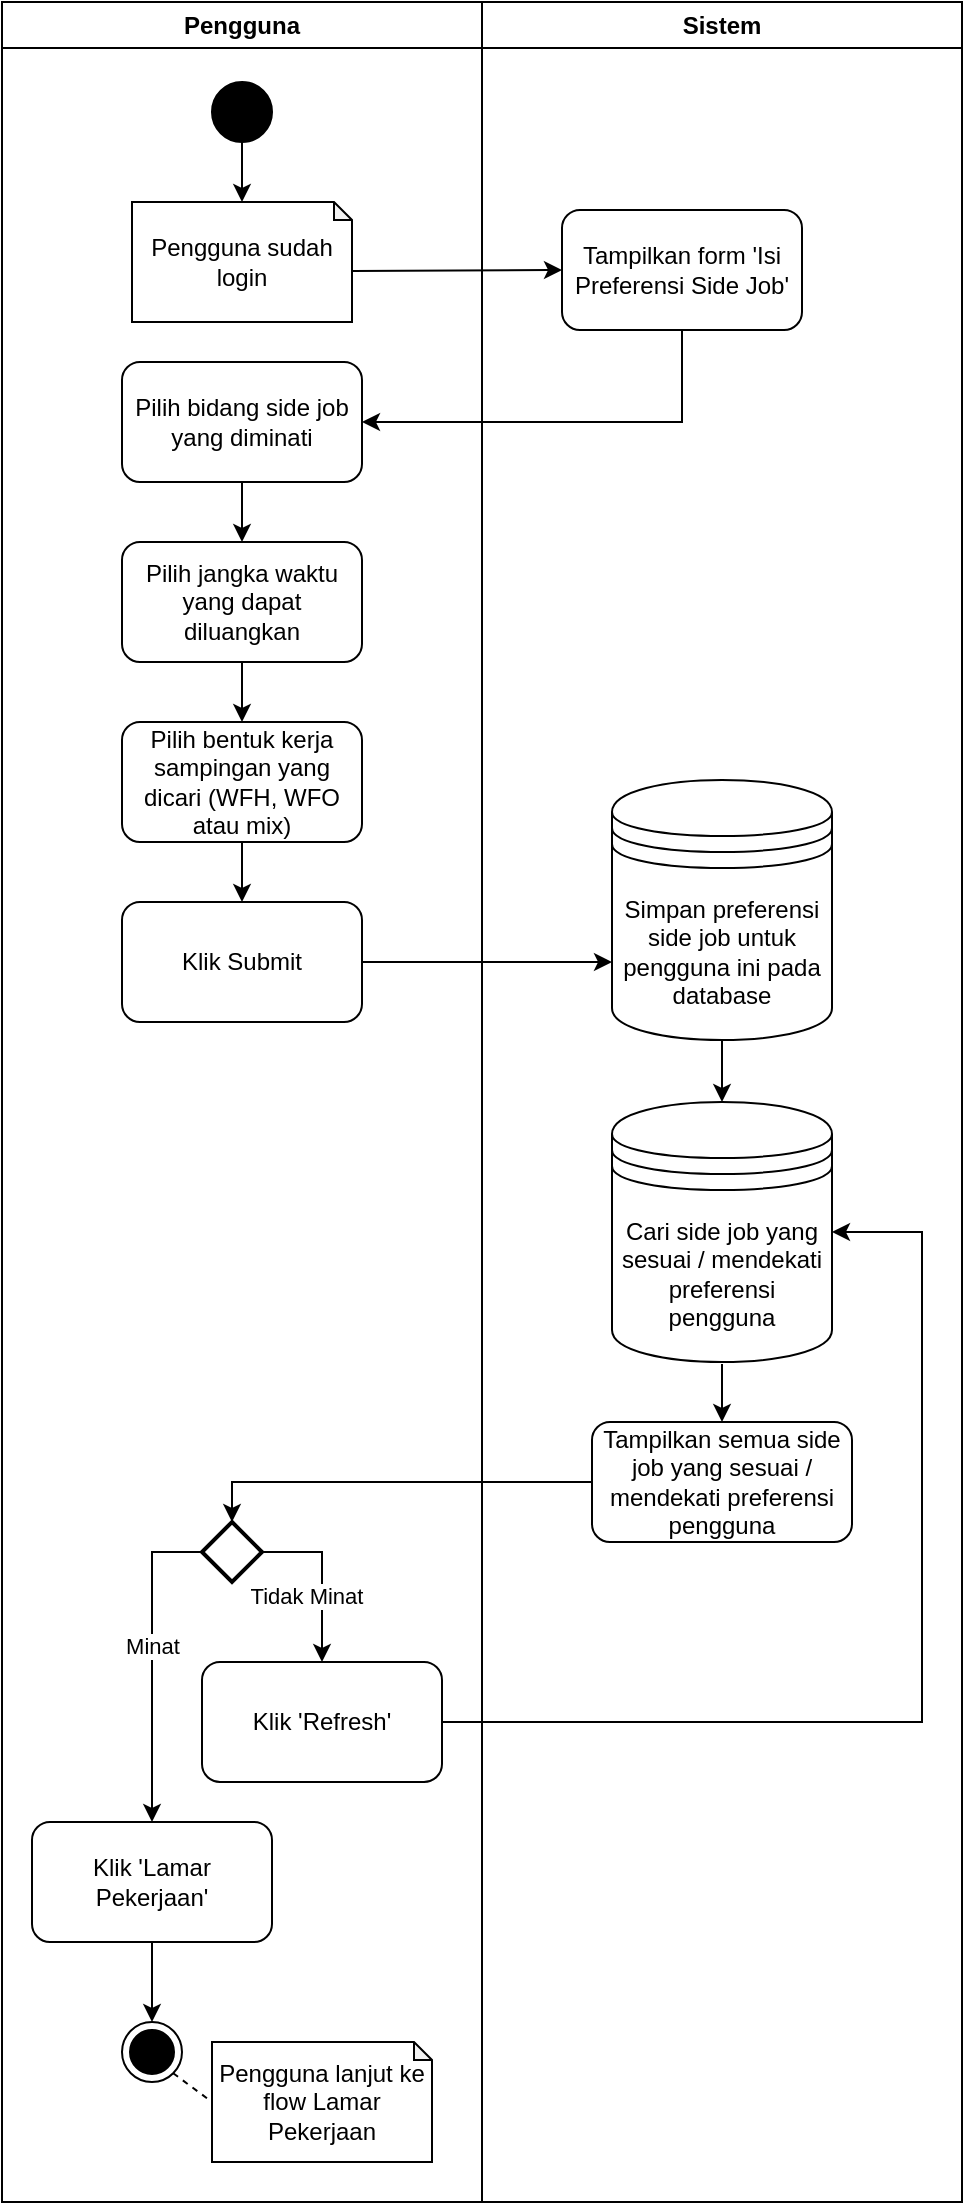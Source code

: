<mxfile version="27.1.1" pages="3">
  <diagram id="C5RBs43oDa-KdzZeNtuy" name="Page-1">
    <mxGraphModel dx="969" dy="479" grid="1" gridSize="10" guides="1" tooltips="1" connect="1" arrows="1" fold="1" page="1" pageScale="1" pageWidth="827" pageHeight="1169" math="0" shadow="0">
      <root>
        <mxCell id="WIyWlLk6GJQsqaUBKTNV-0" />
        <mxCell id="WIyWlLk6GJQsqaUBKTNV-1" parent="WIyWlLk6GJQsqaUBKTNV-0" />
        <mxCell id="gltYfRJmKmL3rBifxeSQ-0" value="Pengguna" style="swimlane;whiteSpace=wrap;html=1;" vertex="1" parent="WIyWlLk6GJQsqaUBKTNV-1">
          <mxGeometry x="40" y="20" width="240" height="1100" as="geometry" />
        </mxCell>
        <mxCell id="gltYfRJmKmL3rBifxeSQ-2" value="Pengguna sudah login" style="shape=note;whiteSpace=wrap;html=1;backgroundOutline=1;darkOpacity=0.05;size=9;" vertex="1" parent="gltYfRJmKmL3rBifxeSQ-0">
          <mxGeometry x="65" y="100" width="110" height="60" as="geometry" />
        </mxCell>
        <mxCell id="gltYfRJmKmL3rBifxeSQ-8" style="edgeStyle=orthogonalEdgeStyle;rounded=0;orthogonalLoop=1;jettySize=auto;html=1;entryX=0.5;entryY=0;entryDx=0;entryDy=0;" edge="1" parent="gltYfRJmKmL3rBifxeSQ-0" source="gltYfRJmKmL3rBifxeSQ-4" target="gltYfRJmKmL3rBifxeSQ-5">
          <mxGeometry relative="1" as="geometry" />
        </mxCell>
        <mxCell id="gltYfRJmKmL3rBifxeSQ-4" value="Pilih bidang side job yang diminati" style="rounded=1;whiteSpace=wrap;html=1;" vertex="1" parent="gltYfRJmKmL3rBifxeSQ-0">
          <mxGeometry x="60" y="180" width="120" height="60" as="geometry" />
        </mxCell>
        <mxCell id="gltYfRJmKmL3rBifxeSQ-10" style="edgeStyle=orthogonalEdgeStyle;rounded=0;orthogonalLoop=1;jettySize=auto;html=1;entryX=0.5;entryY=0;entryDx=0;entryDy=0;" edge="1" parent="gltYfRJmKmL3rBifxeSQ-0" source="gltYfRJmKmL3rBifxeSQ-5" target="gltYfRJmKmL3rBifxeSQ-9">
          <mxGeometry relative="1" as="geometry" />
        </mxCell>
        <mxCell id="gltYfRJmKmL3rBifxeSQ-5" value="Pilih jangka waktu yang dapat diluangkan" style="rounded=1;whiteSpace=wrap;html=1;" vertex="1" parent="gltYfRJmKmL3rBifxeSQ-0">
          <mxGeometry x="60" y="270" width="120" height="60" as="geometry" />
        </mxCell>
        <mxCell id="gltYfRJmKmL3rBifxeSQ-14" style="edgeStyle=orthogonalEdgeStyle;rounded=0;orthogonalLoop=1;jettySize=auto;html=1;entryX=0.5;entryY=0;entryDx=0;entryDy=0;" edge="1" parent="gltYfRJmKmL3rBifxeSQ-0" source="gltYfRJmKmL3rBifxeSQ-9" target="gltYfRJmKmL3rBifxeSQ-13">
          <mxGeometry relative="1" as="geometry" />
        </mxCell>
        <mxCell id="gltYfRJmKmL3rBifxeSQ-9" value="Pilih bentuk kerja sampingan yang dicari (WFH, WFO atau mix)" style="rounded=1;whiteSpace=wrap;html=1;" vertex="1" parent="gltYfRJmKmL3rBifxeSQ-0">
          <mxGeometry x="60" y="360" width="120" height="60" as="geometry" />
        </mxCell>
        <mxCell id="gltYfRJmKmL3rBifxeSQ-13" value="Klik Submit" style="rounded=1;whiteSpace=wrap;html=1;" vertex="1" parent="gltYfRJmKmL3rBifxeSQ-0">
          <mxGeometry x="60" y="450" width="120" height="60" as="geometry" />
        </mxCell>
        <mxCell id="gltYfRJmKmL3rBifxeSQ-21" style="edgeStyle=orthogonalEdgeStyle;rounded=0;orthogonalLoop=1;jettySize=auto;html=1;entryX=0.5;entryY=0;entryDx=0;entryDy=0;exitX=1;exitY=0.5;exitDx=0;exitDy=0;exitPerimeter=0;" edge="1" parent="gltYfRJmKmL3rBifxeSQ-0" source="gltYfRJmKmL3rBifxeSQ-18" target="gltYfRJmKmL3rBifxeSQ-20">
          <mxGeometry relative="1" as="geometry" />
        </mxCell>
        <mxCell id="gltYfRJmKmL3rBifxeSQ-24" value="Tidak Minat" style="edgeLabel;html=1;align=center;verticalAlign=middle;resizable=0;points=[];" vertex="1" connectable="0" parent="gltYfRJmKmL3rBifxeSQ-21">
          <mxGeometry x="-0.41" y="3" relative="1" as="geometry">
            <mxPoint x="-3" y="25" as="offset" />
          </mxGeometry>
        </mxCell>
        <mxCell id="gltYfRJmKmL3rBifxeSQ-18" value="" style="strokeWidth=2;html=1;shape=mxgraph.flowchart.decision;whiteSpace=wrap;" vertex="1" parent="gltYfRJmKmL3rBifxeSQ-0">
          <mxGeometry x="100" y="760" width="30" height="30" as="geometry" />
        </mxCell>
        <mxCell id="gltYfRJmKmL3rBifxeSQ-20" value="Klik &#39;Refresh&#39;" style="rounded=1;whiteSpace=wrap;html=1;" vertex="1" parent="gltYfRJmKmL3rBifxeSQ-0">
          <mxGeometry x="100" y="830" width="120" height="60" as="geometry" />
        </mxCell>
        <mxCell id="gltYfRJmKmL3rBifxeSQ-31" style="edgeStyle=orthogonalEdgeStyle;rounded=0;orthogonalLoop=1;jettySize=auto;html=1;exitX=0.5;exitY=1;exitDx=0;exitDy=0;entryX=0.5;entryY=0;entryDx=0;entryDy=0;" edge="1" parent="gltYfRJmKmL3rBifxeSQ-0" source="gltYfRJmKmL3rBifxeSQ-27" target="gltYfRJmKmL3rBifxeSQ-30">
          <mxGeometry relative="1" as="geometry" />
        </mxCell>
        <mxCell id="gltYfRJmKmL3rBifxeSQ-27" value="Klik &#39;Lamar Pekerjaan&#39;" style="rounded=1;whiteSpace=wrap;html=1;" vertex="1" parent="gltYfRJmKmL3rBifxeSQ-0">
          <mxGeometry x="15" y="910" width="120" height="60" as="geometry" />
        </mxCell>
        <mxCell id="gltYfRJmKmL3rBifxeSQ-25" style="edgeStyle=orthogonalEdgeStyle;rounded=0;orthogonalLoop=1;jettySize=auto;html=1;exitX=0;exitY=0.5;exitDx=0;exitDy=0;exitPerimeter=0;entryX=0.5;entryY=0;entryDx=0;entryDy=0;" edge="1" parent="gltYfRJmKmL3rBifxeSQ-0" source="gltYfRJmKmL3rBifxeSQ-18" target="gltYfRJmKmL3rBifxeSQ-27">
          <mxGeometry relative="1" as="geometry">
            <mxPoint x="40" y="700" as="targetPoint" />
          </mxGeometry>
        </mxCell>
        <mxCell id="gltYfRJmKmL3rBifxeSQ-26" value="Minat" style="edgeLabel;html=1;align=center;verticalAlign=middle;resizable=0;points=[];" vertex="1" connectable="0" parent="gltYfRJmKmL3rBifxeSQ-25">
          <mxGeometry x="-0.286" y="2" relative="1" as="geometry">
            <mxPoint x="-2" y="15" as="offset" />
          </mxGeometry>
        </mxCell>
        <mxCell id="gltYfRJmKmL3rBifxeSQ-30" value="" style="ellipse;html=1;shape=endState;fillColor=strokeColor;" vertex="1" parent="gltYfRJmKmL3rBifxeSQ-0">
          <mxGeometry x="60" y="1010" width="30" height="30" as="geometry" />
        </mxCell>
        <mxCell id="gltYfRJmKmL3rBifxeSQ-35" value="Pengguna lanjut ke flow Lamar Pekerjaan" style="shape=note;whiteSpace=wrap;html=1;backgroundOutline=1;darkOpacity=0.05;size=9;" vertex="1" parent="gltYfRJmKmL3rBifxeSQ-0">
          <mxGeometry x="105" y="1020" width="110" height="60" as="geometry" />
        </mxCell>
        <mxCell id="gltYfRJmKmL3rBifxeSQ-36" style="rounded=0;orthogonalLoop=1;jettySize=auto;html=1;exitX=1;exitY=1;exitDx=0;exitDy=0;entryX=0;entryY=0.5;entryDx=0;entryDy=0;entryPerimeter=0;endArrow=none;startFill=0;dashed=1;" edge="1" parent="gltYfRJmKmL3rBifxeSQ-0" source="gltYfRJmKmL3rBifxeSQ-30" target="gltYfRJmKmL3rBifxeSQ-35">
          <mxGeometry relative="1" as="geometry" />
        </mxCell>
        <mxCell id="gltYfRJmKmL3rBifxeSQ-37" value="" style="ellipse;fillColor=strokeColor;html=1;" vertex="1" parent="gltYfRJmKmL3rBifxeSQ-0">
          <mxGeometry x="105" y="40" width="30" height="30" as="geometry" />
        </mxCell>
        <mxCell id="gltYfRJmKmL3rBifxeSQ-38" style="edgeStyle=orthogonalEdgeStyle;rounded=0;orthogonalLoop=1;jettySize=auto;html=1;entryX=0.5;entryY=0;entryDx=0;entryDy=0;entryPerimeter=0;" edge="1" parent="gltYfRJmKmL3rBifxeSQ-0" source="gltYfRJmKmL3rBifxeSQ-37" target="gltYfRJmKmL3rBifxeSQ-2">
          <mxGeometry relative="1" as="geometry">
            <Array as="points">
              <mxPoint x="120" y="80" />
              <mxPoint x="120" y="80" />
            </Array>
          </mxGeometry>
        </mxCell>
        <mxCell id="gltYfRJmKmL3rBifxeSQ-1" value="Sistem" style="swimlane;whiteSpace=wrap;html=1;" vertex="1" parent="WIyWlLk6GJQsqaUBKTNV-1">
          <mxGeometry x="280" y="20" width="240" height="1100" as="geometry" />
        </mxCell>
        <mxCell id="gltYfRJmKmL3rBifxeSQ-3" value="Tampilkan form &#39;Isi Preferensi Side Job&#39;" style="rounded=1;whiteSpace=wrap;html=1;" vertex="1" parent="gltYfRJmKmL3rBifxeSQ-1">
          <mxGeometry x="40" y="104" width="120" height="60" as="geometry" />
        </mxCell>
        <mxCell id="gltYfRJmKmL3rBifxeSQ-17" style="edgeStyle=orthogonalEdgeStyle;rounded=0;orthogonalLoop=1;jettySize=auto;html=1;exitX=0.5;exitY=1;exitDx=0;exitDy=0;entryX=0.5;entryY=0;entryDx=0;entryDy=0;" edge="1" parent="gltYfRJmKmL3rBifxeSQ-1" target="gltYfRJmKmL3rBifxeSQ-15">
          <mxGeometry relative="1" as="geometry">
            <mxPoint x="120.0" y="681" as="sourcePoint" />
          </mxGeometry>
        </mxCell>
        <mxCell id="gltYfRJmKmL3rBifxeSQ-15" value="Tampilkan semua side job yang sesuai / mendekati preferensi pengguna" style="rounded=1;whiteSpace=wrap;html=1;" vertex="1" parent="gltYfRJmKmL3rBifxeSQ-1">
          <mxGeometry x="55" y="710" width="130" height="60" as="geometry" />
        </mxCell>
        <mxCell id="gltYfRJmKmL3rBifxeSQ-29" value="Cari side job yang sesuai / mendekati preferensi pengguna" style="shape=datastore;whiteSpace=wrap;html=1;" vertex="1" parent="gltYfRJmKmL3rBifxeSQ-1">
          <mxGeometry x="65" y="550" width="110" height="130" as="geometry" />
        </mxCell>
        <mxCell id="gltYfRJmKmL3rBifxeSQ-34" style="edgeStyle=orthogonalEdgeStyle;rounded=0;orthogonalLoop=1;jettySize=auto;html=1;entryX=0.5;entryY=0;entryDx=0;entryDy=0;" edge="1" parent="gltYfRJmKmL3rBifxeSQ-1" source="gltYfRJmKmL3rBifxeSQ-33" target="gltYfRJmKmL3rBifxeSQ-29">
          <mxGeometry relative="1" as="geometry" />
        </mxCell>
        <mxCell id="gltYfRJmKmL3rBifxeSQ-33" value="Simpan preferensi side job untuk pengguna ini pada database" style="shape=datastore;whiteSpace=wrap;html=1;" vertex="1" parent="gltYfRJmKmL3rBifxeSQ-1">
          <mxGeometry x="65" y="389" width="110" height="130" as="geometry" />
        </mxCell>
        <mxCell id="gltYfRJmKmL3rBifxeSQ-6" style="edgeStyle=orthogonalEdgeStyle;rounded=0;orthogonalLoop=1;jettySize=auto;html=1;entryX=0;entryY=0.5;entryDx=0;entryDy=0;exitX=0;exitY=0;exitDx=110;exitDy=34.5;exitPerimeter=0;" edge="1" parent="WIyWlLk6GJQsqaUBKTNV-1" source="gltYfRJmKmL3rBifxeSQ-2" target="gltYfRJmKmL3rBifxeSQ-3">
          <mxGeometry relative="1" as="geometry">
            <Array as="points">
              <mxPoint x="320" y="155" />
            </Array>
          </mxGeometry>
        </mxCell>
        <mxCell id="gltYfRJmKmL3rBifxeSQ-7" style="edgeStyle=orthogonalEdgeStyle;rounded=0;orthogonalLoop=1;jettySize=auto;html=1;exitX=0.5;exitY=1;exitDx=0;exitDy=0;entryX=1;entryY=0.5;entryDx=0;entryDy=0;" edge="1" parent="WIyWlLk6GJQsqaUBKTNV-1" source="gltYfRJmKmL3rBifxeSQ-3" target="gltYfRJmKmL3rBifxeSQ-4">
          <mxGeometry relative="1" as="geometry" />
        </mxCell>
        <mxCell id="gltYfRJmKmL3rBifxeSQ-12" style="edgeStyle=orthogonalEdgeStyle;rounded=0;orthogonalLoop=1;jettySize=auto;html=1;exitX=1;exitY=0.5;exitDx=0;exitDy=0;entryX=0;entryY=0.7;entryDx=0;entryDy=0;" edge="1" parent="WIyWlLk6GJQsqaUBKTNV-1" source="gltYfRJmKmL3rBifxeSQ-13" target="gltYfRJmKmL3rBifxeSQ-33">
          <mxGeometry relative="1" as="geometry">
            <mxPoint x="300" y="500" as="targetPoint" />
          </mxGeometry>
        </mxCell>
        <mxCell id="gltYfRJmKmL3rBifxeSQ-19" style="edgeStyle=orthogonalEdgeStyle;rounded=0;orthogonalLoop=1;jettySize=auto;html=1;exitX=0;exitY=0.5;exitDx=0;exitDy=0;entryX=0.5;entryY=0;entryDx=0;entryDy=0;entryPerimeter=0;" edge="1" parent="WIyWlLk6GJQsqaUBKTNV-1" source="gltYfRJmKmL3rBifxeSQ-15" target="gltYfRJmKmL3rBifxeSQ-18">
          <mxGeometry relative="1" as="geometry" />
        </mxCell>
        <mxCell id="gltYfRJmKmL3rBifxeSQ-28" style="edgeStyle=orthogonalEdgeStyle;rounded=0;orthogonalLoop=1;jettySize=auto;html=1;exitX=1;exitY=0.5;exitDx=0;exitDy=0;entryX=1;entryY=0.5;entryDx=0;entryDy=0;" edge="1" parent="WIyWlLk6GJQsqaUBKTNV-1" source="gltYfRJmKmL3rBifxeSQ-20" target="gltYfRJmKmL3rBifxeSQ-29">
          <mxGeometry relative="1" as="geometry">
            <mxPoint x="465.0" y="500" as="targetPoint" />
            <Array as="points">
              <mxPoint x="500" y="880" />
              <mxPoint x="500" y="635" />
            </Array>
          </mxGeometry>
        </mxCell>
      </root>
    </mxGraphModel>
  </diagram>
  <diagram id="dTpc4IE6bqlORCIorJSy" name="Page-2">
    <mxGraphModel dx="1246" dy="616" grid="1" gridSize="10" guides="1" tooltips="1" connect="1" arrows="1" fold="1" page="1" pageScale="1" pageWidth="827" pageHeight="1169" math="0" shadow="0">
      <root>
        <mxCell id="0" />
        <mxCell id="1" parent="0" />
        <mxCell id="O-WpfdAzm7rux0rUDLRN-1" value="Pengguna" style="swimlane;whiteSpace=wrap;html=1;" vertex="1" parent="1">
          <mxGeometry x="20" y="35" width="240" height="1075" as="geometry" />
        </mxCell>
        <mxCell id="O-WpfdAzm7rux0rUDLRN-21" value="" style="ellipse;fillColor=strokeColor;html=1;" vertex="1" parent="O-WpfdAzm7rux0rUDLRN-1">
          <mxGeometry x="105" y="40" width="30" height="30" as="geometry" />
        </mxCell>
        <mxCell id="O-WpfdAzm7rux0rUDLRN-22" style="edgeStyle=orthogonalEdgeStyle;rounded=0;orthogonalLoop=1;jettySize=auto;html=1;entryX=0.5;entryY=0;entryDx=0;entryDy=0;" edge="1" parent="O-WpfdAzm7rux0rUDLRN-1" source="O-WpfdAzm7rux0rUDLRN-21" target="O-WpfdAzm7rux0rUDLRN-35">
          <mxGeometry relative="1" as="geometry">
            <Array as="points">
              <mxPoint x="120" y="95" />
              <mxPoint x="120" y="95" />
            </Array>
            <mxPoint x="120" y="100" as="targetPoint" />
          </mxGeometry>
        </mxCell>
        <mxCell id="O-WpfdAzm7rux0rUDLRN-35" value="Buka aplikasi" style="rounded=1;whiteSpace=wrap;html=1;" vertex="1" parent="O-WpfdAzm7rux0rUDLRN-1">
          <mxGeometry x="60" y="105" width="120" height="60" as="geometry" />
        </mxCell>
        <mxCell id="O-WpfdAzm7rux0rUDLRN-44" style="edgeStyle=orthogonalEdgeStyle;rounded=0;orthogonalLoop=1;jettySize=auto;html=1;exitX=0.5;exitY=1;exitDx=0;exitDy=0;entryX=0.5;entryY=0;entryDx=0;entryDy=0;" edge="1" parent="O-WpfdAzm7rux0rUDLRN-1" source="O-WpfdAzm7rux0rUDLRN-38" target="O-WpfdAzm7rux0rUDLRN-40">
          <mxGeometry relative="1" as="geometry" />
        </mxCell>
        <mxCell id="O-WpfdAzm7rux0rUDLRN-38" value="Isi Nama" style="rounded=1;whiteSpace=wrap;html=1;" vertex="1" parent="O-WpfdAzm7rux0rUDLRN-1">
          <mxGeometry x="60" y="215" width="120" height="60" as="geometry" />
        </mxCell>
        <mxCell id="O-WpfdAzm7rux0rUDLRN-45" style="edgeStyle=orthogonalEdgeStyle;rounded=0;orthogonalLoop=1;jettySize=auto;html=1;exitX=0.5;exitY=1;exitDx=0;exitDy=0;entryX=0.5;entryY=0;entryDx=0;entryDy=0;" edge="1" parent="O-WpfdAzm7rux0rUDLRN-1" source="O-WpfdAzm7rux0rUDLRN-40" target="O-WpfdAzm7rux0rUDLRN-41">
          <mxGeometry relative="1" as="geometry" />
        </mxCell>
        <mxCell id="O-WpfdAzm7rux0rUDLRN-40" value="Isi Tanggal Lahir" style="rounded=1;whiteSpace=wrap;html=1;" vertex="1" parent="O-WpfdAzm7rux0rUDLRN-1">
          <mxGeometry x="60" y="315" width="120" height="60" as="geometry" />
        </mxCell>
        <mxCell id="O-WpfdAzm7rux0rUDLRN-46" style="edgeStyle=orthogonalEdgeStyle;rounded=0;orthogonalLoop=1;jettySize=auto;html=1;exitX=0.5;exitY=1;exitDx=0;exitDy=0;entryX=0.5;entryY=0;entryDx=0;entryDy=0;" edge="1" parent="O-WpfdAzm7rux0rUDLRN-1" source="O-WpfdAzm7rux0rUDLRN-41" target="O-WpfdAzm7rux0rUDLRN-42">
          <mxGeometry relative="1" as="geometry" />
        </mxCell>
        <mxCell id="O-WpfdAzm7rux0rUDLRN-41" value="Pilih Jenis Kelamin" style="rounded=1;whiteSpace=wrap;html=1;" vertex="1" parent="O-WpfdAzm7rux0rUDLRN-1">
          <mxGeometry x="60" y="415" width="120" height="60" as="geometry" />
        </mxCell>
        <mxCell id="O-WpfdAzm7rux0rUDLRN-47" style="edgeStyle=orthogonalEdgeStyle;rounded=0;orthogonalLoop=1;jettySize=auto;html=1;exitX=0.5;exitY=1;exitDx=0;exitDy=0;entryX=0.5;entryY=0;entryDx=0;entryDy=0;" edge="1" parent="O-WpfdAzm7rux0rUDLRN-1" source="O-WpfdAzm7rux0rUDLRN-42" target="O-WpfdAzm7rux0rUDLRN-43">
          <mxGeometry relative="1" as="geometry" />
        </mxCell>
        <mxCell id="O-WpfdAzm7rux0rUDLRN-42" value="Isi Nomor Telpon" style="rounded=1;whiteSpace=wrap;html=1;" vertex="1" parent="O-WpfdAzm7rux0rUDLRN-1">
          <mxGeometry x="60" y="505" width="120" height="60" as="geometry" />
        </mxCell>
        <mxCell id="O-WpfdAzm7rux0rUDLRN-49" style="edgeStyle=orthogonalEdgeStyle;rounded=0;orthogonalLoop=1;jettySize=auto;html=1;exitX=0.5;exitY=1;exitDx=0;exitDy=0;entryX=0.5;entryY=0;entryDx=0;entryDy=0;" edge="1" parent="O-WpfdAzm7rux0rUDLRN-1" source="O-WpfdAzm7rux0rUDLRN-43" target="O-WpfdAzm7rux0rUDLRN-48">
          <mxGeometry relative="1" as="geometry" />
        </mxCell>
        <mxCell id="O-WpfdAzm7rux0rUDLRN-43" value="Isi Email" style="rounded=1;whiteSpace=wrap;html=1;" vertex="1" parent="O-WpfdAzm7rux0rUDLRN-1">
          <mxGeometry x="60" y="595" width="120" height="60" as="geometry" />
        </mxCell>
        <mxCell id="_aMrWNKpD7MKxchhJM8L-6" style="edgeStyle=orthogonalEdgeStyle;rounded=0;orthogonalLoop=1;jettySize=auto;html=1;exitX=0.5;exitY=1;exitDx=0;exitDy=0;entryX=0.5;entryY=0;entryDx=0;entryDy=0;" edge="1" parent="O-WpfdAzm7rux0rUDLRN-1" source="O-WpfdAzm7rux0rUDLRN-48" target="_aMrWNKpD7MKxchhJM8L-5">
          <mxGeometry relative="1" as="geometry" />
        </mxCell>
        <mxCell id="O-WpfdAzm7rux0rUDLRN-48" value="Isi Password Akun" style="rounded=1;whiteSpace=wrap;html=1;" vertex="1" parent="O-WpfdAzm7rux0rUDLRN-1">
          <mxGeometry x="60" y="685" width="120" height="60" as="geometry" />
        </mxCell>
        <mxCell id="_aMrWNKpD7MKxchhJM8L-5" value="Klik &#39;Submit" style="rounded=1;whiteSpace=wrap;html=1;" vertex="1" parent="O-WpfdAzm7rux0rUDLRN-1">
          <mxGeometry x="60" y="775" width="120" height="60" as="geometry" />
        </mxCell>
        <mxCell id="O-WpfdAzm7rux0rUDLRN-23" value="Sistem" style="swimlane;whiteSpace=wrap;html=1;" vertex="1" parent="1">
          <mxGeometry x="260" y="35" width="240" height="1075" as="geometry" />
        </mxCell>
        <mxCell id="O-WpfdAzm7rux0rUDLRN-36" value="Tampilkan form signup" style="rounded=1;whiteSpace=wrap;html=1;" vertex="1" parent="O-WpfdAzm7rux0rUDLRN-23">
          <mxGeometry x="60" y="105" width="120" height="60" as="geometry" />
        </mxCell>
        <mxCell id="_aMrWNKpD7MKxchhJM8L-4" style="edgeStyle=orthogonalEdgeStyle;rounded=0;orthogonalLoop=1;jettySize=auto;html=1;entryX=0.5;entryY=0;entryDx=0;entryDy=0;" edge="1" parent="O-WpfdAzm7rux0rUDLRN-23" source="BasZoOUslh3Z4QIlWTKf-1" target="_aMrWNKpD7MKxchhJM8L-1">
          <mxGeometry relative="1" as="geometry" />
        </mxCell>
        <mxCell id="BasZoOUslh3Z4QIlWTKf-1" value="Simpan data pengguna ke database" style="shape=datastore;whiteSpace=wrap;html=1;" vertex="1" parent="O-WpfdAzm7rux0rUDLRN-23">
          <mxGeometry x="67.5" y="740" width="110" height="130" as="geometry" />
        </mxCell>
        <mxCell id="_aMrWNKpD7MKxchhJM8L-1" value="" style="ellipse;html=1;shape=endState;fillColor=strokeColor;" vertex="1" parent="O-WpfdAzm7rux0rUDLRN-23">
          <mxGeometry x="107.5" y="910" width="30" height="30" as="geometry" />
        </mxCell>
        <mxCell id="_aMrWNKpD7MKxchhJM8L-2" value="Pengguna lanjut ke flow Login" style="shape=note;whiteSpace=wrap;html=1;backgroundOutline=1;darkOpacity=0.05;size=9;" vertex="1" parent="O-WpfdAzm7rux0rUDLRN-23">
          <mxGeometry x="62.5" y="980" width="110" height="60" as="geometry" />
        </mxCell>
        <mxCell id="_aMrWNKpD7MKxchhJM8L-3" style="rounded=0;orthogonalLoop=1;jettySize=auto;html=1;exitX=0.5;exitY=1;exitDx=0;exitDy=0;entryX=0.5;entryY=0;entryDx=0;entryDy=0;entryPerimeter=0;endArrow=none;startFill=0;dashed=1;" edge="1" parent="O-WpfdAzm7rux0rUDLRN-23" source="_aMrWNKpD7MKxchhJM8L-1" target="_aMrWNKpD7MKxchhJM8L-2">
          <mxGeometry relative="1" as="geometry" />
        </mxCell>
        <mxCell id="O-WpfdAzm7rux0rUDLRN-37" style="edgeStyle=orthogonalEdgeStyle;rounded=0;orthogonalLoop=1;jettySize=auto;html=1;exitX=1;exitY=0.5;exitDx=0;exitDy=0;entryX=0;entryY=0.5;entryDx=0;entryDy=0;" edge="1" parent="1" source="O-WpfdAzm7rux0rUDLRN-35" target="O-WpfdAzm7rux0rUDLRN-36">
          <mxGeometry relative="1" as="geometry" />
        </mxCell>
        <mxCell id="O-WpfdAzm7rux0rUDLRN-39" style="edgeStyle=orthogonalEdgeStyle;rounded=0;orthogonalLoop=1;jettySize=auto;html=1;exitX=0.5;exitY=1;exitDx=0;exitDy=0;entryX=0.5;entryY=0;entryDx=0;entryDy=0;" edge="1" parent="1" source="O-WpfdAzm7rux0rUDLRN-36" target="O-WpfdAzm7rux0rUDLRN-38">
          <mxGeometry relative="1" as="geometry" />
        </mxCell>
        <mxCell id="BasZoOUslh3Z4QIlWTKf-2" style="edgeStyle=orthogonalEdgeStyle;rounded=0;orthogonalLoop=1;jettySize=auto;html=1;exitX=1;exitY=0.5;exitDx=0;exitDy=0;entryX=0;entryY=0.5;entryDx=0;entryDy=0;" edge="1" parent="1" source="_aMrWNKpD7MKxchhJM8L-5" target="BasZoOUslh3Z4QIlWTKf-1">
          <mxGeometry relative="1" as="geometry" />
        </mxCell>
      </root>
    </mxGraphModel>
  </diagram>
  <diagram id="daFUHFsZ5xLmopuaBHS1" name="Page-3">
    <mxGraphModel dx="1026" dy="507" grid="1" gridSize="10" guides="1" tooltips="1" connect="1" arrows="1" fold="1" page="1" pageScale="1" pageWidth="827" pageHeight="1169" math="0" shadow="0">
      <root>
        <mxCell id="0" />
        <mxCell id="1" parent="0" />
        <mxCell id="Ega_BnCM-tAQM1q2orvk-1" value="Pengguna" style="swimlane;whiteSpace=wrap;html=1;" vertex="1" parent="1">
          <mxGeometry x="30" y="30" width="240" height="930" as="geometry" />
        </mxCell>
        <mxCell id="Ega_BnCM-tAQM1q2orvk-2" value="" style="ellipse;fillColor=strokeColor;html=1;" vertex="1" parent="Ega_BnCM-tAQM1q2orvk-1">
          <mxGeometry x="105" y="40" width="30" height="30" as="geometry" />
        </mxCell>
        <mxCell id="Ega_BnCM-tAQM1q2orvk-3" style="edgeStyle=orthogonalEdgeStyle;rounded=0;orthogonalLoop=1;jettySize=auto;html=1;entryX=0.5;entryY=0;entryDx=0;entryDy=0;entryPerimeter=0;" edge="1" parent="Ega_BnCM-tAQM1q2orvk-1" source="Ega_BnCM-tAQM1q2orvk-2" target="QQTJ_BPgHD4gL9o8M6j9-1">
          <mxGeometry relative="1" as="geometry">
            <Array as="points" />
            <mxPoint x="120" y="105.0" as="targetPoint" />
          </mxGeometry>
        </mxCell>
        <mxCell id="Ega_BnCM-tAQM1q2orvk-5" style="edgeStyle=orthogonalEdgeStyle;rounded=0;orthogonalLoop=1;jettySize=auto;html=1;exitX=0.5;exitY=1;exitDx=0;exitDy=0;entryX=0.5;entryY=0;entryDx=0;entryDy=0;" edge="1" parent="Ega_BnCM-tAQM1q2orvk-1" source="Ega_BnCM-tAQM1q2orvk-6" target="Ega_BnCM-tAQM1q2orvk-16">
          <mxGeometry relative="1" as="geometry">
            <mxPoint x="120" y="315" as="targetPoint" />
          </mxGeometry>
        </mxCell>
        <mxCell id="Ega_BnCM-tAQM1q2orvk-6" value="Isi Email" style="rounded=1;whiteSpace=wrap;html=1;" vertex="1" parent="Ega_BnCM-tAQM1q2orvk-1">
          <mxGeometry x="60" y="215" width="120" height="60" as="geometry" />
        </mxCell>
        <mxCell id="Ega_BnCM-tAQM1q2orvk-16" value="Isi Password Akun" style="rounded=1;whiteSpace=wrap;html=1;" vertex="1" parent="Ega_BnCM-tAQM1q2orvk-1">
          <mxGeometry x="60" y="330" width="120" height="60" as="geometry" />
        </mxCell>
        <mxCell id="Ega_BnCM-tAQM1q2orvk-17" value="Klik &#39;Login" style="rounded=1;whiteSpace=wrap;html=1;" vertex="1" parent="Ega_BnCM-tAQM1q2orvk-1">
          <mxGeometry x="60" y="435" width="120" height="60" as="geometry" />
        </mxCell>
        <mxCell id="Ega_BnCM-tAQM1q2orvk-21" value="Cek data pengguna pada database" style="shape=datastore;whiteSpace=wrap;html=1;" vertex="1" parent="Ega_BnCM-tAQM1q2orvk-1">
          <mxGeometry x="307.5" y="400" width="110" height="130" as="geometry" />
        </mxCell>
        <mxCell id="Ega_BnCM-tAQM1q2orvk-27" style="edgeStyle=orthogonalEdgeStyle;rounded=0;orthogonalLoop=1;jettySize=auto;html=1;exitX=1;exitY=0.5;exitDx=0;exitDy=0;entryX=0;entryY=0.5;entryDx=0;entryDy=0;" edge="1" parent="Ega_BnCM-tAQM1q2orvk-1" source="Ega_BnCM-tAQM1q2orvk-17" target="Ega_BnCM-tAQM1q2orvk-21">
          <mxGeometry relative="1" as="geometry" />
        </mxCell>
        <mxCell id="Ega_BnCM-tAQM1q2orvk-15" style="edgeStyle=orthogonalEdgeStyle;rounded=0;orthogonalLoop=1;jettySize=auto;html=1;exitX=0.5;exitY=1;exitDx=0;exitDy=0;entryX=0.5;entryY=0;entryDx=0;entryDy=0;" edge="1" parent="Ega_BnCM-tAQM1q2orvk-1" source="Ega_BnCM-tAQM1q2orvk-16" target="Ega_BnCM-tAQM1q2orvk-17">
          <mxGeometry relative="1" as="geometry" />
        </mxCell>
        <mxCell id="QQTJ_BPgHD4gL9o8M6j9-1" value="Pengguna sudah signup" style="shape=note;whiteSpace=wrap;html=1;backgroundOutline=1;darkOpacity=0.05;size=9;" vertex="1" parent="Ega_BnCM-tAQM1q2orvk-1">
          <mxGeometry x="65" y="110" width="110" height="60" as="geometry" />
        </mxCell>
        <mxCell id="Ega_BnCM-tAQM1q2orvk-18" value="Sistem" style="swimlane;whiteSpace=wrap;html=1;" vertex="1" parent="1">
          <mxGeometry x="270" y="30" width="240" height="930" as="geometry" />
        </mxCell>
        <mxCell id="Ega_BnCM-tAQM1q2orvk-19" value="Tampilkan form login" style="rounded=1;whiteSpace=wrap;html=1;" vertex="1" parent="Ega_BnCM-tAQM1q2orvk-18">
          <mxGeometry x="60" y="115" width="120" height="60" as="geometry" />
        </mxCell>
        <mxCell id="p6Qbr1NBJHCF4PyfN_ir-3" style="edgeStyle=orthogonalEdgeStyle;rounded=0;orthogonalLoop=1;jettySize=auto;html=1;exitX=1;exitY=0.5;exitDx=0;exitDy=0;exitPerimeter=0;entryX=1;entryY=0.5;entryDx=0;entryDy=0;" edge="1" parent="Ega_BnCM-tAQM1q2orvk-18" source="p6Qbr1NBJHCF4PyfN_ir-1" target="Ega_BnCM-tAQM1q2orvk-19">
          <mxGeometry relative="1" as="geometry">
            <Array as="points">
              <mxPoint x="210" y="615" />
              <mxPoint x="210" y="145" />
            </Array>
          </mxGeometry>
        </mxCell>
        <mxCell id="p6Qbr1NBJHCF4PyfN_ir-4" value="salah" style="edgeLabel;html=1;align=center;verticalAlign=middle;resizable=0;points=[];" vertex="1" connectable="0" parent="p6Qbr1NBJHCF4PyfN_ir-3">
          <mxGeometry x="-0.836" y="-2" relative="1" as="geometry">
            <mxPoint x="-8" y="-2" as="offset" />
          </mxGeometry>
        </mxCell>
        <mxCell id="QQTJ_BPgHD4gL9o8M6j9-2" style="edgeStyle=orthogonalEdgeStyle;rounded=0;orthogonalLoop=1;jettySize=auto;html=1;exitX=0.5;exitY=1;exitDx=0;exitDy=0;exitPerimeter=0;entryX=0.5;entryY=0;entryDx=0;entryDy=0;" edge="1" parent="Ega_BnCM-tAQM1q2orvk-18" source="p6Qbr1NBJHCF4PyfN_ir-1" target="p6Qbr1NBJHCF4PyfN_ir-6">
          <mxGeometry relative="1" as="geometry" />
        </mxCell>
        <mxCell id="QQTJ_BPgHD4gL9o8M6j9-4" value="benar" style="edgeLabel;html=1;align=center;verticalAlign=middle;resizable=0;points=[];" vertex="1" connectable="0" parent="QQTJ_BPgHD4gL9o8M6j9-2">
          <mxGeometry x="-0.173" y="3" relative="1" as="geometry">
            <mxPoint as="offset" />
          </mxGeometry>
        </mxCell>
        <mxCell id="p6Qbr1NBJHCF4PyfN_ir-1" value="" style="strokeWidth=2;html=1;shape=mxgraph.flowchart.decision;whiteSpace=wrap;" vertex="1" parent="Ega_BnCM-tAQM1q2orvk-18">
          <mxGeometry x="107.5" y="600" width="30" height="30" as="geometry" />
        </mxCell>
        <mxCell id="Ega_BnCM-tAQM1q2orvk-23" value="Pengguna lanjut ke flow Side Job" style="shape=note;whiteSpace=wrap;html=1;backgroundOutline=1;darkOpacity=0.05;size=9;" vertex="1" parent="Ega_BnCM-tAQM1q2orvk-18">
          <mxGeometry x="40" y="820" width="110" height="60" as="geometry" />
        </mxCell>
        <mxCell id="Ega_BnCM-tAQM1q2orvk-22" value="" style="ellipse;html=1;shape=endState;fillColor=strokeColor;" vertex="1" parent="Ega_BnCM-tAQM1q2orvk-18">
          <mxGeometry x="107.5" y="770" width="30" height="30" as="geometry" />
        </mxCell>
        <mxCell id="Ega_BnCM-tAQM1q2orvk-24" style="rounded=0;orthogonalLoop=1;jettySize=auto;html=1;exitX=0.5;exitY=1;exitDx=0;exitDy=0;entryX=0.5;entryY=0;entryDx=0;entryDy=0;entryPerimeter=0;endArrow=none;startFill=0;dashed=1;" edge="1" parent="Ega_BnCM-tAQM1q2orvk-18" source="Ega_BnCM-tAQM1q2orvk-22" target="Ega_BnCM-tAQM1q2orvk-23">
          <mxGeometry relative="1" as="geometry" />
        </mxCell>
        <mxCell id="QQTJ_BPgHD4gL9o8M6j9-3" style="edgeStyle=orthogonalEdgeStyle;rounded=0;orthogonalLoop=1;jettySize=auto;html=1;exitX=0.5;exitY=1;exitDx=0;exitDy=0;entryX=0.5;entryY=0;entryDx=0;entryDy=0;" edge="1" parent="Ega_BnCM-tAQM1q2orvk-18" source="p6Qbr1NBJHCF4PyfN_ir-6" target="Ega_BnCM-tAQM1q2orvk-22">
          <mxGeometry relative="1" as="geometry" />
        </mxCell>
        <mxCell id="p6Qbr1NBJHCF4PyfN_ir-6" value="Tampil Form Preferensi Side Jobs" style="rounded=1;whiteSpace=wrap;html=1;" vertex="1" parent="Ega_BnCM-tAQM1q2orvk-18">
          <mxGeometry x="62.5" y="690" width="120" height="60" as="geometry" />
        </mxCell>
        <mxCell id="Ega_BnCM-tAQM1q2orvk-25" style="edgeStyle=orthogonalEdgeStyle;rounded=0;orthogonalLoop=1;jettySize=auto;html=1;exitX=0;exitY=0;exitDx=110;exitDy=34.5;entryX=0;entryY=0.5;entryDx=0;entryDy=0;exitPerimeter=0;" edge="1" parent="1" source="QQTJ_BPgHD4gL9o8M6j9-1" target="Ega_BnCM-tAQM1q2orvk-19">
          <mxGeometry relative="1" as="geometry">
            <mxPoint x="210" y="165.0" as="sourcePoint" />
          </mxGeometry>
        </mxCell>
        <mxCell id="Ega_BnCM-tAQM1q2orvk-26" style="edgeStyle=orthogonalEdgeStyle;rounded=0;orthogonalLoop=1;jettySize=auto;html=1;exitX=0.5;exitY=1;exitDx=0;exitDy=0;entryX=0.5;entryY=0;entryDx=0;entryDy=0;" edge="1" parent="1" source="Ega_BnCM-tAQM1q2orvk-19" target="Ega_BnCM-tAQM1q2orvk-6">
          <mxGeometry relative="1" as="geometry" />
        </mxCell>
        <mxCell id="Ega_BnCM-tAQM1q2orvk-20" style="edgeStyle=orthogonalEdgeStyle;rounded=0;orthogonalLoop=1;jettySize=auto;html=1;entryX=0.5;entryY=0;entryDx=0;entryDy=0;entryPerimeter=0;" edge="1" parent="1" source="Ega_BnCM-tAQM1q2orvk-21" target="p6Qbr1NBJHCF4PyfN_ir-1">
          <mxGeometry relative="1" as="geometry">
            <Array as="points">
              <mxPoint x="392" y="620" />
              <mxPoint x="392" y="620" />
            </Array>
          </mxGeometry>
        </mxCell>
      </root>
    </mxGraphModel>
  </diagram>
</mxfile>
